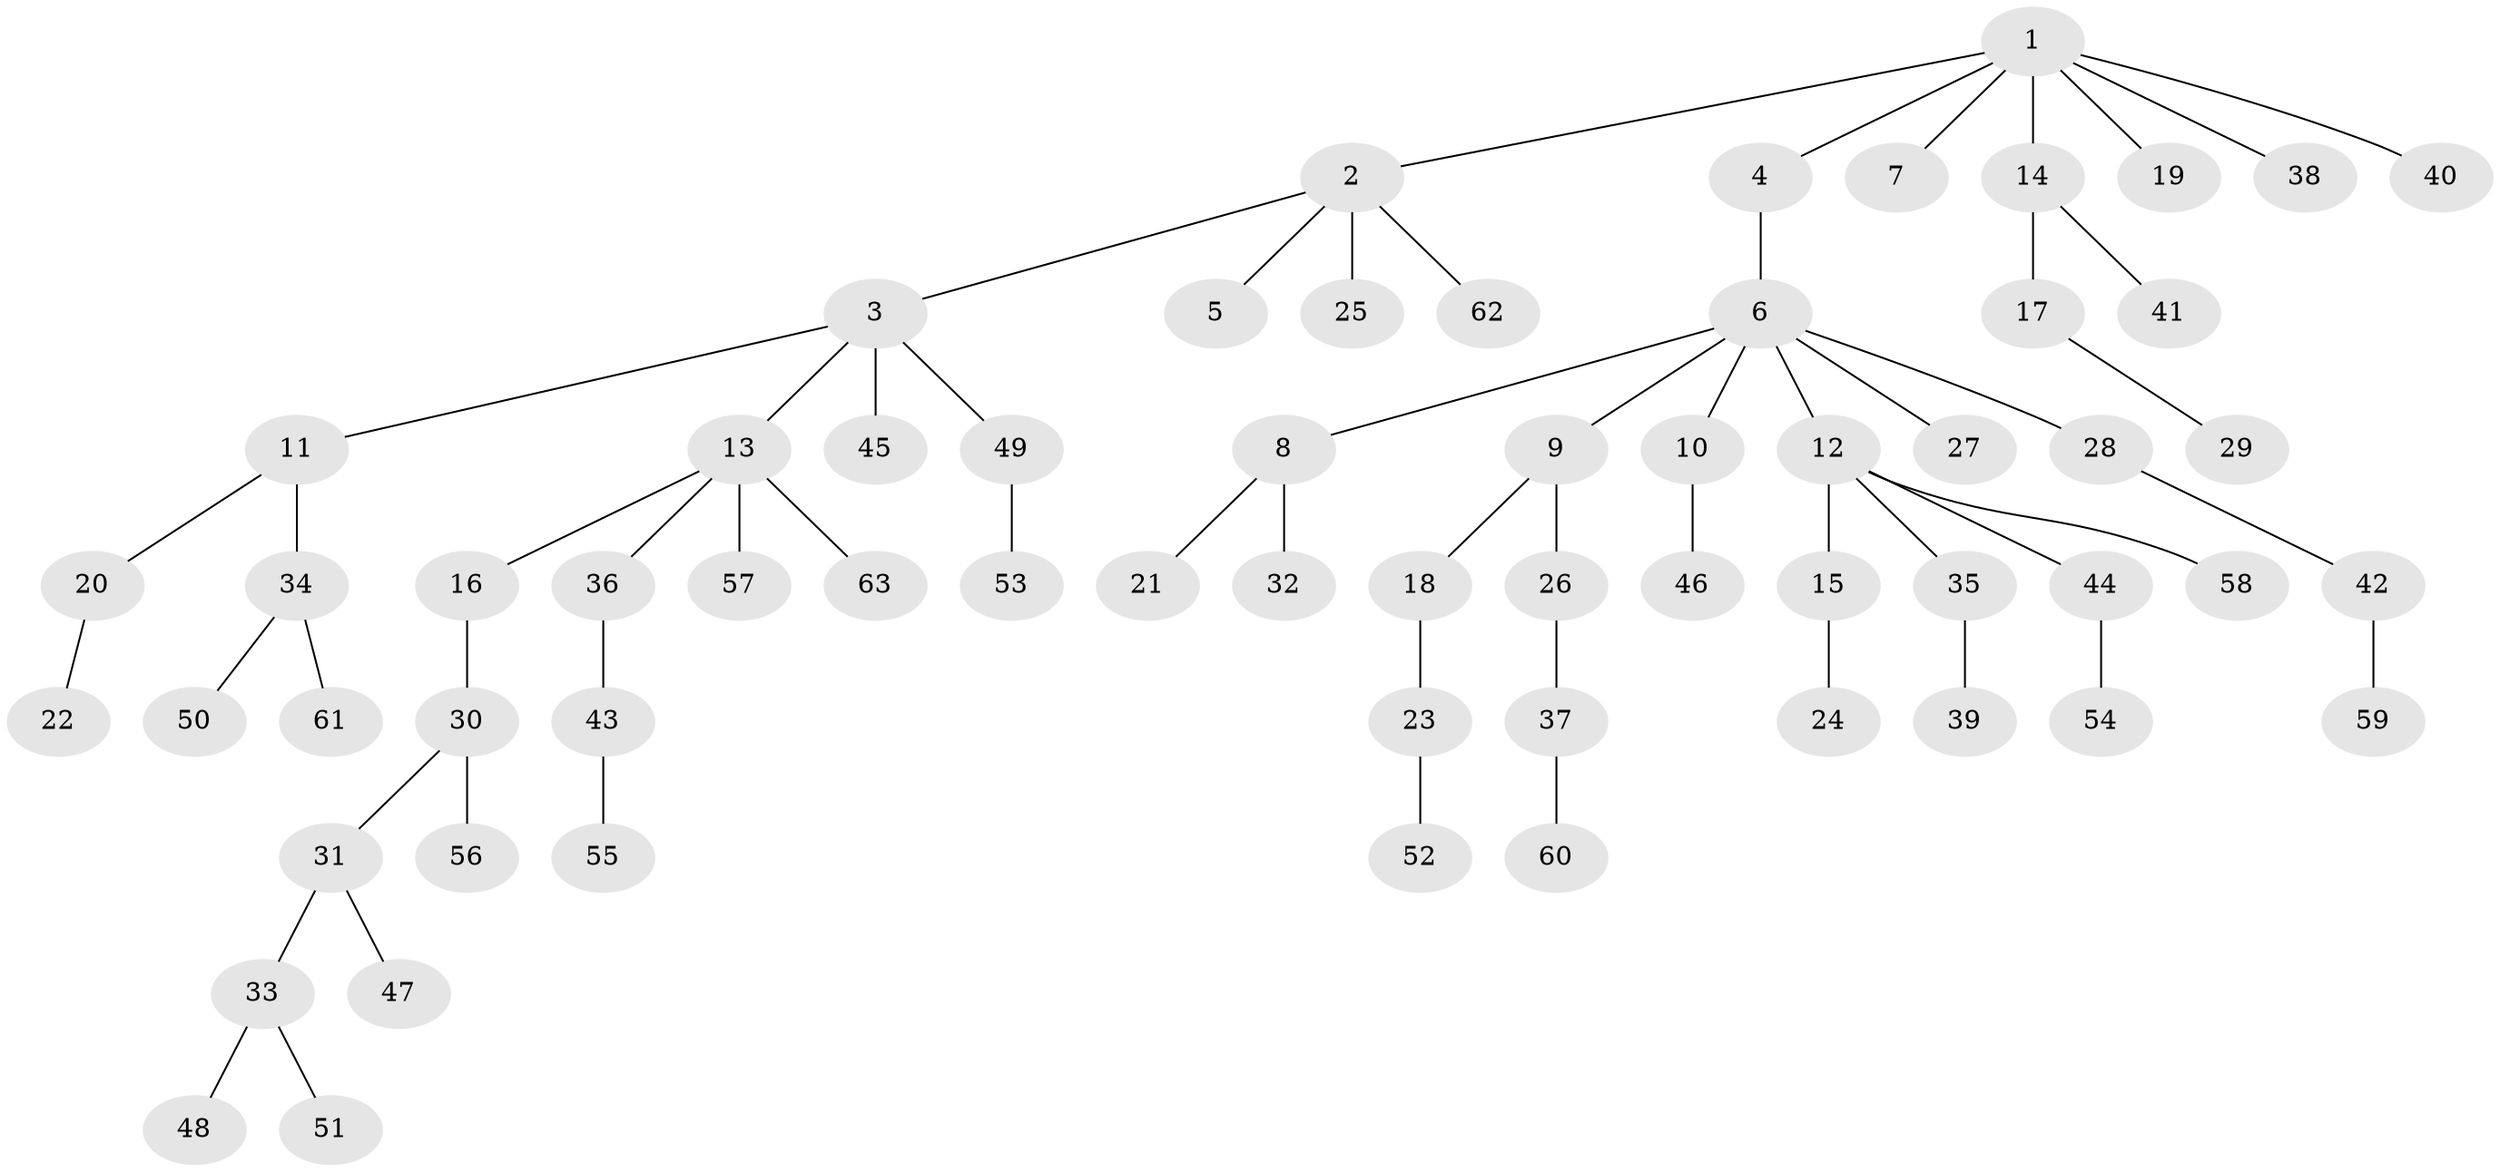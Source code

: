 // coarse degree distribution, {6: 0.024390243902439025, 4: 0.07317073170731707, 2: 0.1951219512195122, 1: 0.6097560975609756, 10: 0.024390243902439025, 3: 0.04878048780487805, 5: 0.024390243902439025}
// Generated by graph-tools (version 1.1) at 2025/42/03/06/25 10:42:04]
// undirected, 63 vertices, 62 edges
graph export_dot {
graph [start="1"]
  node [color=gray90,style=filled];
  1;
  2;
  3;
  4;
  5;
  6;
  7;
  8;
  9;
  10;
  11;
  12;
  13;
  14;
  15;
  16;
  17;
  18;
  19;
  20;
  21;
  22;
  23;
  24;
  25;
  26;
  27;
  28;
  29;
  30;
  31;
  32;
  33;
  34;
  35;
  36;
  37;
  38;
  39;
  40;
  41;
  42;
  43;
  44;
  45;
  46;
  47;
  48;
  49;
  50;
  51;
  52;
  53;
  54;
  55;
  56;
  57;
  58;
  59;
  60;
  61;
  62;
  63;
  1 -- 2;
  1 -- 4;
  1 -- 7;
  1 -- 14;
  1 -- 19;
  1 -- 38;
  1 -- 40;
  2 -- 3;
  2 -- 5;
  2 -- 25;
  2 -- 62;
  3 -- 11;
  3 -- 13;
  3 -- 45;
  3 -- 49;
  4 -- 6;
  6 -- 8;
  6 -- 9;
  6 -- 10;
  6 -- 12;
  6 -- 27;
  6 -- 28;
  8 -- 21;
  8 -- 32;
  9 -- 18;
  9 -- 26;
  10 -- 46;
  11 -- 20;
  11 -- 34;
  12 -- 15;
  12 -- 35;
  12 -- 44;
  12 -- 58;
  13 -- 16;
  13 -- 36;
  13 -- 57;
  13 -- 63;
  14 -- 17;
  14 -- 41;
  15 -- 24;
  16 -- 30;
  17 -- 29;
  18 -- 23;
  20 -- 22;
  23 -- 52;
  26 -- 37;
  28 -- 42;
  30 -- 31;
  30 -- 56;
  31 -- 33;
  31 -- 47;
  33 -- 48;
  33 -- 51;
  34 -- 50;
  34 -- 61;
  35 -- 39;
  36 -- 43;
  37 -- 60;
  42 -- 59;
  43 -- 55;
  44 -- 54;
  49 -- 53;
}
